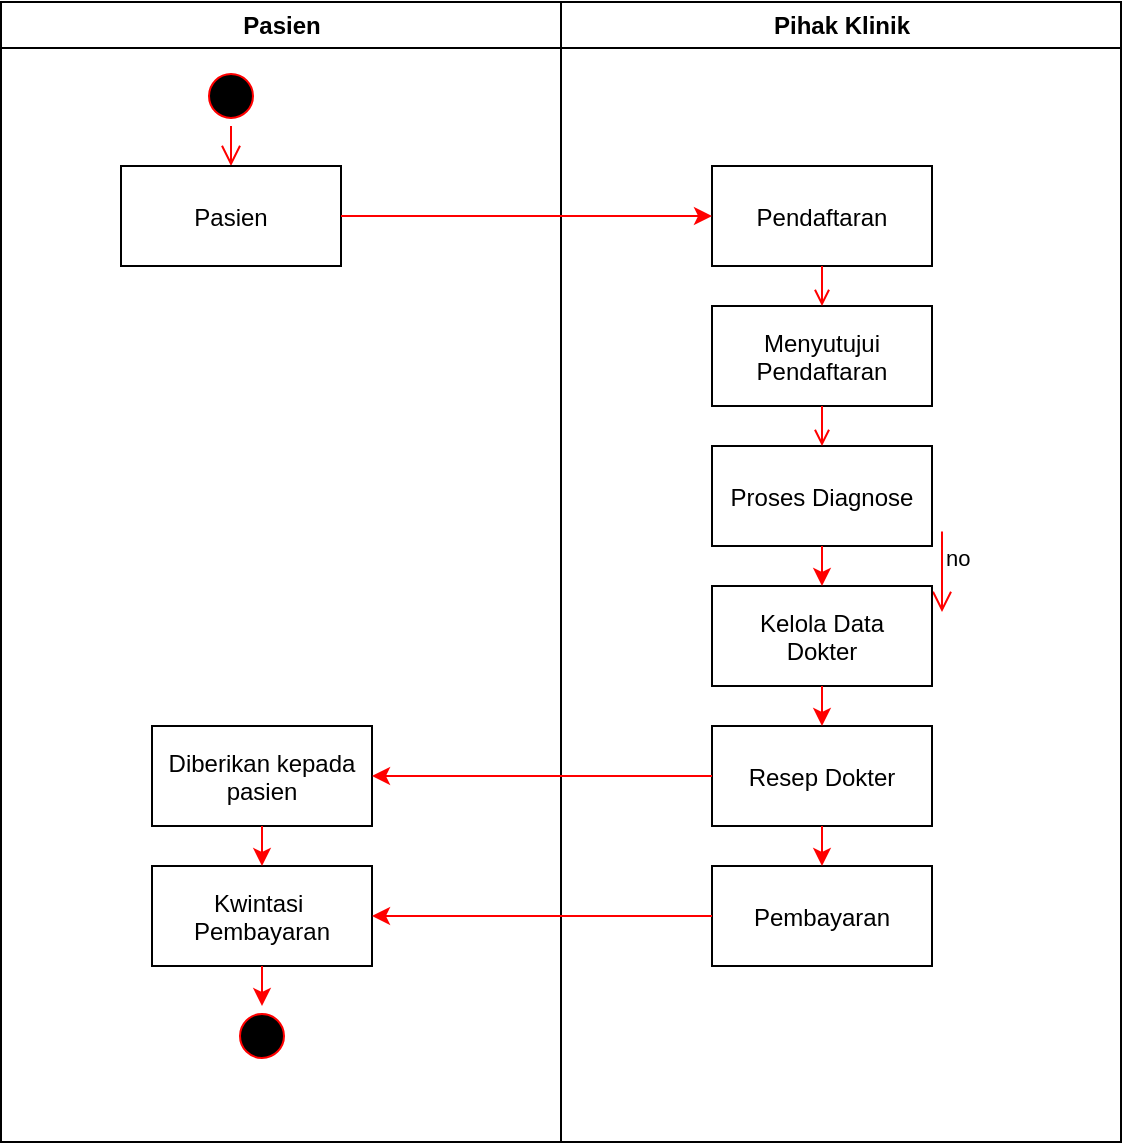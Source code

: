 <mxfile version="14.7.3" type="github">
  <diagram name="Page-1" id="e7e014a7-5840-1c2e-5031-d8a46d1fe8dd">
    <mxGraphModel dx="800" dy="490" grid="1" gridSize="10" guides="1" tooltips="1" connect="1" arrows="1" fold="1" page="1" pageScale="1" pageWidth="1169" pageHeight="826" background="none" math="0" shadow="0">
      <root>
        <mxCell id="0" />
        <mxCell id="1" parent="0" />
        <mxCell id="2" value="Pasien" style="swimlane;whiteSpace=wrap" parent="1" vertex="1">
          <mxGeometry x="164.5" y="128" width="280" height="570" as="geometry" />
        </mxCell>
        <mxCell id="5" value="" style="ellipse;shape=startState;fillColor=#000000;strokeColor=#ff0000;" parent="2" vertex="1">
          <mxGeometry x="100" y="32" width="30" height="30" as="geometry" />
        </mxCell>
        <mxCell id="6" value="" style="edgeStyle=elbowEdgeStyle;elbow=horizontal;verticalAlign=bottom;endArrow=open;endSize=8;strokeColor=#FF0000;endFill=1;rounded=0" parent="2" source="5" target="7" edge="1">
          <mxGeometry x="100" y="40" as="geometry">
            <mxPoint x="115" y="110" as="targetPoint" />
          </mxGeometry>
        </mxCell>
        <mxCell id="7" value="Pasien" style="" parent="2" vertex="1">
          <mxGeometry x="60" y="82" width="110" height="50" as="geometry" />
        </mxCell>
        <mxCell id="10" value="Diberikan kepada&#xa;pasien" style="" parent="2" vertex="1">
          <mxGeometry x="75.5" y="362" width="110" height="50" as="geometry" />
        </mxCell>
        <mxCell id="AIJWepjZ7LaPQzHF85Id-48" value="Kwintasi &#xa;Pembayaran" style="" vertex="1" parent="2">
          <mxGeometry x="75.5" y="432" width="110" height="50" as="geometry" />
        </mxCell>
        <mxCell id="AIJWepjZ7LaPQzHF85Id-51" value="" style="endArrow=classic;html=1;strokeColor=#FF0000;entryX=0.5;entryY=0;entryDx=0;entryDy=0;exitX=0.5;exitY=1;exitDx=0;exitDy=0;" edge="1" parent="2" source="10" target="AIJWepjZ7LaPQzHF85Id-48">
          <mxGeometry width="50" height="50" relative="1" as="geometry">
            <mxPoint x="225.5" y="342" as="sourcePoint" />
            <mxPoint x="275.5" y="292" as="targetPoint" />
          </mxGeometry>
        </mxCell>
        <mxCell id="AIJWepjZ7LaPQzHF85Id-52" value="" style="ellipse;shape=startState;fillColor=#000000;strokeColor=#ff0000;" vertex="1" parent="2">
          <mxGeometry x="115.5" y="502" width="30" height="30" as="geometry" />
        </mxCell>
        <mxCell id="AIJWepjZ7LaPQzHF85Id-53" value="" style="endArrow=classic;html=1;strokeColor=#FF0000;entryX=0.5;entryY=0;entryDx=0;entryDy=0;exitX=0.5;exitY=1;exitDx=0;exitDy=0;" edge="1" parent="2" source="AIJWepjZ7LaPQzHF85Id-48" target="AIJWepjZ7LaPQzHF85Id-52">
          <mxGeometry width="50" height="50" relative="1" as="geometry">
            <mxPoint x="225.5" y="442" as="sourcePoint" />
            <mxPoint x="275.5" y="392" as="targetPoint" />
          </mxGeometry>
        </mxCell>
        <mxCell id="3" value="Pihak Klinik" style="swimlane;whiteSpace=wrap" parent="1" vertex="1">
          <mxGeometry x="444.5" y="128" width="280" height="570" as="geometry" />
        </mxCell>
        <mxCell id="15" value="Pendaftaran" style="" parent="3" vertex="1">
          <mxGeometry x="75.5" y="82" width="110" height="50" as="geometry" />
        </mxCell>
        <mxCell id="16" value="Menyutujui&#xa;Pendaftaran" style="" parent="3" vertex="1">
          <mxGeometry x="75.5" y="152" width="110" height="50" as="geometry" />
        </mxCell>
        <mxCell id="17" value="" style="endArrow=open;strokeColor=#FF0000;endFill=1;rounded=0" parent="3" source="15" target="16" edge="1">
          <mxGeometry relative="1" as="geometry" />
        </mxCell>
        <mxCell id="18" value="Proses Diagnose" style="" parent="3" vertex="1">
          <mxGeometry x="75.5" y="222" width="110" height="50" as="geometry" />
        </mxCell>
        <mxCell id="19" value="" style="endArrow=open;strokeColor=#FF0000;endFill=1;rounded=0" parent="3" source="16" target="18" edge="1">
          <mxGeometry relative="1" as="geometry" />
        </mxCell>
        <mxCell id="22" value="yes" style="edgeStyle=elbowEdgeStyle;elbow=horizontal;align=left;verticalAlign=bottom;endArrow=open;endSize=8;strokeColor=#FF0000;exitX=0.5;exitY=0;endFill=1;rounded=0;entryX=0.75;entryY=0.5;entryPerimeter=0" parent="3" source="21" edge="1">
          <mxGeometry x="-1" relative="1" as="geometry">
            <mxPoint x="155" y="147.5" as="targetPoint" />
            <Array as="points">
              <mxPoint x="190" y="180" />
            </Array>
          </mxGeometry>
        </mxCell>
        <mxCell id="23" value="no" style="edgeStyle=elbowEdgeStyle;elbow=horizontal;align=left;verticalAlign=top;endArrow=open;endSize=8;strokeColor=#FF0000;endFill=1;rounded=0" parent="3" target="30" edge="1">
          <mxGeometry x="-1" relative="1" as="geometry">
            <mxPoint x="190" y="305" as="targetPoint" />
            <mxPoint x="190.5" y="264.75" as="sourcePoint" />
          </mxGeometry>
        </mxCell>
        <mxCell id="AIJWepjZ7LaPQzHF85Id-41" value="Kelola Data&#xa;Dokter" style="" vertex="1" parent="3">
          <mxGeometry x="75.5" y="292" width="110" height="50" as="geometry" />
        </mxCell>
        <mxCell id="AIJWepjZ7LaPQzHF85Id-42" value="Resep Dokter" style="" vertex="1" parent="3">
          <mxGeometry x="75.5" y="362" width="110" height="50" as="geometry" />
        </mxCell>
        <mxCell id="AIJWepjZ7LaPQzHF85Id-43" value="Pembayaran" style="" vertex="1" parent="3">
          <mxGeometry x="75.5" y="432" width="110" height="50" as="geometry" />
        </mxCell>
        <mxCell id="AIJWepjZ7LaPQzHF85Id-44" value="" style="endArrow=classic;html=1;strokeColor=#FF0000;entryX=0.5;entryY=0;entryDx=0;entryDy=0;exitX=0.5;exitY=1;exitDx=0;exitDy=0;" edge="1" parent="3" source="18" target="AIJWepjZ7LaPQzHF85Id-41">
          <mxGeometry width="50" height="50" relative="1" as="geometry">
            <mxPoint x="65.5" y="352" as="sourcePoint" />
            <mxPoint x="115.5" y="302" as="targetPoint" />
          </mxGeometry>
        </mxCell>
        <mxCell id="AIJWepjZ7LaPQzHF85Id-45" value="" style="endArrow=classic;html=1;strokeColor=#FF0000;entryX=0.5;entryY=0;entryDx=0;entryDy=0;exitX=0.5;exitY=1;exitDx=0;exitDy=0;" edge="1" parent="3" source="AIJWepjZ7LaPQzHF85Id-41" target="AIJWepjZ7LaPQzHF85Id-42">
          <mxGeometry width="50" height="50" relative="1" as="geometry">
            <mxPoint x="-54.5" y="352" as="sourcePoint" />
            <mxPoint x="-4.5" y="302" as="targetPoint" />
          </mxGeometry>
        </mxCell>
        <mxCell id="AIJWepjZ7LaPQzHF85Id-46" value="" style="endArrow=classic;html=1;strokeColor=#FF0000;entryX=0.5;entryY=0;entryDx=0;entryDy=0;exitX=0.5;exitY=1;exitDx=0;exitDy=0;" edge="1" parent="3" source="AIJWepjZ7LaPQzHF85Id-42" target="AIJWepjZ7LaPQzHF85Id-43">
          <mxGeometry width="50" height="50" relative="1" as="geometry">
            <mxPoint x="-54.5" y="352" as="sourcePoint" />
            <mxPoint x="-4.5" y="302" as="targetPoint" />
          </mxGeometry>
        </mxCell>
        <mxCell id="AIJWepjZ7LaPQzHF85Id-47" value="" style="endArrow=classic;html=1;strokeColor=#FF0000;entryX=0;entryY=0.5;entryDx=0;entryDy=0;exitX=1;exitY=0.5;exitDx=0;exitDy=0;" edge="1" parent="1" source="7" target="15">
          <mxGeometry width="50" height="50" relative="1" as="geometry">
            <mxPoint x="390" y="380" as="sourcePoint" />
            <mxPoint x="440" y="330" as="targetPoint" />
          </mxGeometry>
        </mxCell>
        <mxCell id="AIJWepjZ7LaPQzHF85Id-49" value="" style="endArrow=classic;html=1;strokeColor=#FF0000;entryX=1;entryY=0.5;entryDx=0;entryDy=0;exitX=0;exitY=0.5;exitDx=0;exitDy=0;" edge="1" parent="1" source="AIJWepjZ7LaPQzHF85Id-42" target="10">
          <mxGeometry width="50" height="50" relative="1" as="geometry">
            <mxPoint x="390" y="470" as="sourcePoint" />
            <mxPoint x="440" y="420" as="targetPoint" />
          </mxGeometry>
        </mxCell>
        <mxCell id="AIJWepjZ7LaPQzHF85Id-50" value="" style="endArrow=classic;html=1;strokeColor=#FF0000;entryX=1;entryY=0.5;entryDx=0;entryDy=0;exitX=0;exitY=0.5;exitDx=0;exitDy=0;" edge="1" parent="1" source="AIJWepjZ7LaPQzHF85Id-43" target="AIJWepjZ7LaPQzHF85Id-48">
          <mxGeometry width="50" height="50" relative="1" as="geometry">
            <mxPoint x="390" y="470" as="sourcePoint" />
            <mxPoint x="440" y="420" as="targetPoint" />
          </mxGeometry>
        </mxCell>
      </root>
    </mxGraphModel>
  </diagram>
</mxfile>
